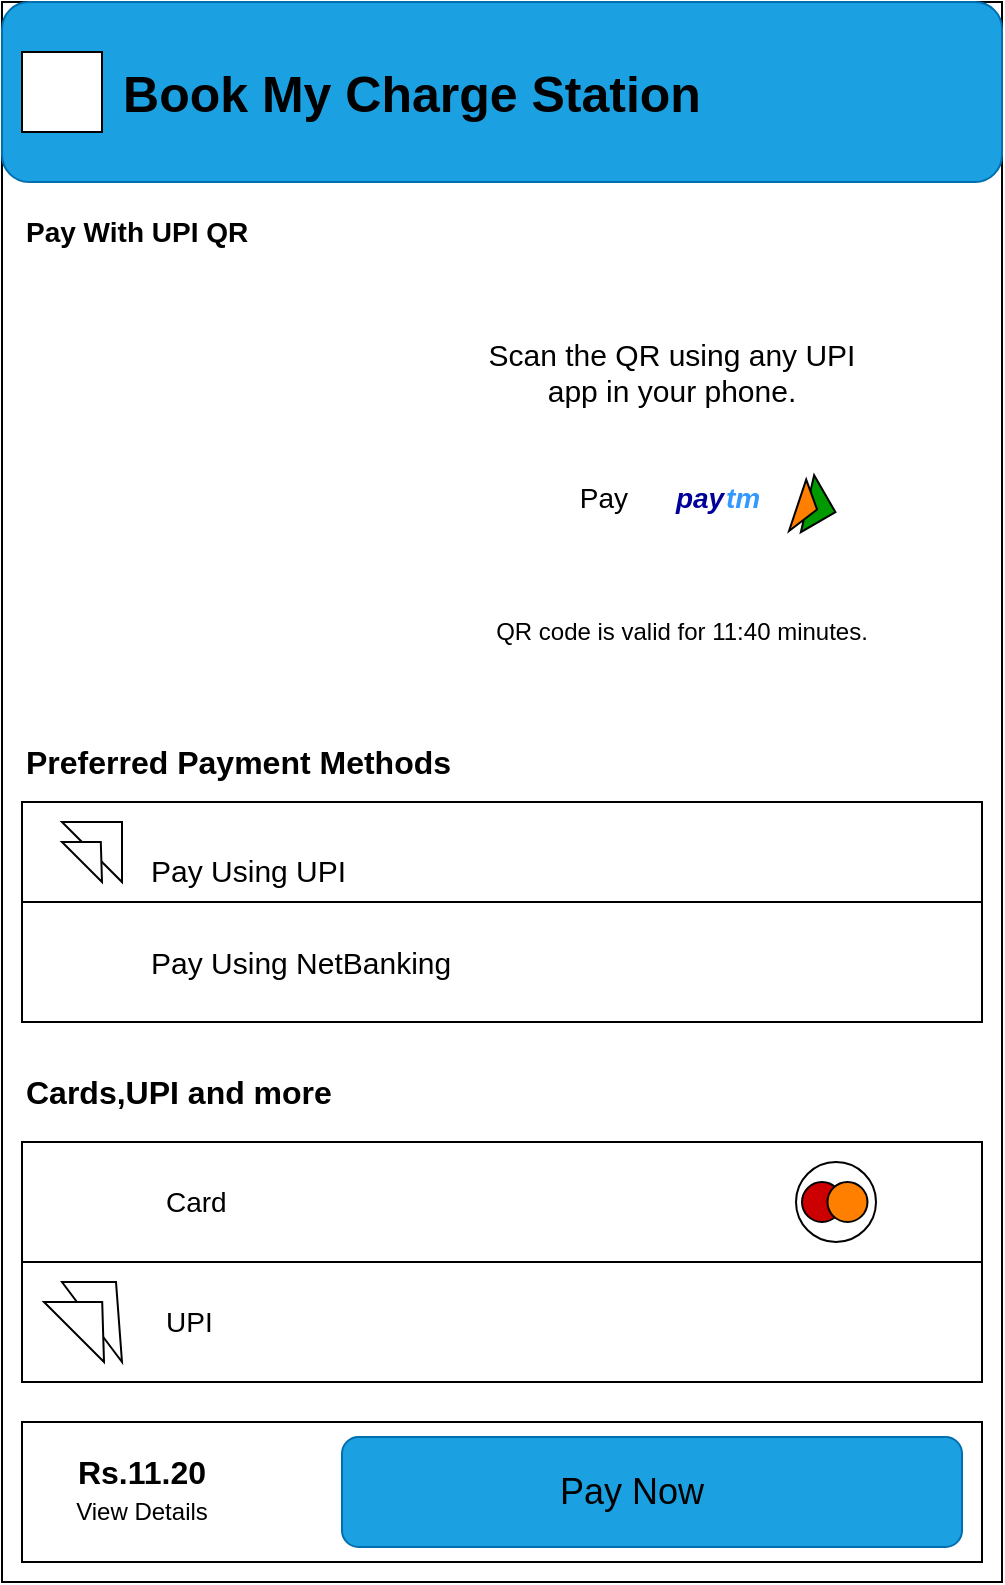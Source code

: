 <mxfile version="22.1.0" type="google">
  <diagram name="Page-1" id="yokKjzdQCmrrrxki9GaG">
    <mxGraphModel grid="1" page="1" gridSize="10" guides="1" tooltips="1" connect="1" arrows="1" fold="1" pageScale="1" pageWidth="850" pageHeight="1100" math="0" shadow="0">
      <root>
        <mxCell id="0" />
        <mxCell id="1" parent="0" />
        <mxCell id="OCLIUHsN4W2QwtC2IF-4-14" value="" style="rounded=0;whiteSpace=wrap;html=1;" vertex="1" parent="1">
          <mxGeometry x="180" y="490" width="500" height="790" as="geometry" />
        </mxCell>
        <mxCell id="OCLIUHsN4W2QwtC2IF-4-15" value="" style="rounded=1;whiteSpace=wrap;html=1;fillColor=#1ba1e2;fontColor=#ffffff;strokeColor=#006EAF;" vertex="1" parent="1">
          <mxGeometry x="180" y="490" width="500" height="90" as="geometry" />
        </mxCell>
        <mxCell id="OCLIUHsN4W2QwtC2IF-4-16" value="&lt;div style=&quot;font-size: 13px;&quot; align=&quot;left&quot;&gt;&lt;b&gt;&lt;font style=&quot;font-size: 25px;&quot;&gt;Book My Charge Station&lt;/font&gt;&lt;/b&gt;&lt;/div&gt;" style="text;html=1;strokeColor=none;fillColor=none;align=center;verticalAlign=middle;whiteSpace=wrap;rounded=0;" vertex="1" parent="1">
          <mxGeometry x="210" y="520" width="350" height="30" as="geometry" />
        </mxCell>
        <mxCell id="OCLIUHsN4W2QwtC2IF-4-17" value="" style="rounded=0;whiteSpace=wrap;html=1;" vertex="1" parent="1">
          <mxGeometry x="190" y="515" width="40" height="40" as="geometry" />
        </mxCell>
        <mxCell id="OCLIUHsN4W2QwtC2IF-4-18" value="" style="shape=image;html=1;verticalAlign=top;verticalLabelPosition=bottom;labelBackgroundColor=#ffffff;imageAspect=0;aspect=fixed;image=https://cdn4.iconfinder.com/data/icons/essentials-71/24/039_-_Cross-128.png" vertex="1" parent="1">
          <mxGeometry x="640" y="520" width="30" height="30" as="geometry" />
        </mxCell>
        <mxCell id="OCLIUHsN4W2QwtC2IF-4-19" value="&lt;div align=&quot;left&quot;&gt;&lt;b&gt;&lt;font style=&quot;font-size: 14px;&quot;&gt;Pay With UPI QR&lt;/font&gt;&lt;/b&gt;&lt;/div&gt;" style="text;html=1;strokeColor=none;fillColor=none;align=left;verticalAlign=middle;whiteSpace=wrap;rounded=0;" vertex="1" parent="1">
          <mxGeometry x="190" y="580" width="210" height="50" as="geometry" />
        </mxCell>
        <mxCell id="OCLIUHsN4W2QwtC2IF-4-21" value="" style="shape=image;html=1;verticalAlign=top;verticalLabelPosition=bottom;labelBackgroundColor=#ffffff;imageAspect=0;aspect=fixed;image=https://cdn1.iconfinder.com/data/icons/ionicons-outline-vol-2/512/qr-code-outline-128.png" vertex="1" parent="1">
          <mxGeometry x="200" y="640" width="170" height="170" as="geometry" />
        </mxCell>
        <mxCell id="OCLIUHsN4W2QwtC2IF-4-22" value="&lt;font style=&quot;font-size: 15px;&quot;&gt;Scan the QR using any UPI app in your phone.&lt;/font&gt;" style="text;html=1;strokeColor=none;fillColor=none;align=center;verticalAlign=middle;whiteSpace=wrap;rounded=0;" vertex="1" parent="1">
          <mxGeometry x="410" y="650" width="210" height="50" as="geometry" />
        </mxCell>
        <mxCell id="OCLIUHsN4W2QwtC2IF-4-23" value="QR code is valid for 11:40 minutes." style="text;html=1;strokeColor=none;fillColor=none;align=center;verticalAlign=middle;whiteSpace=wrap;rounded=0;" vertex="1" parent="1">
          <mxGeometry x="410" y="790" width="220" height="30" as="geometry" />
        </mxCell>
        <mxCell id="OCLIUHsN4W2QwtC2IF-4-24" value="&lt;div align=&quot;left&quot; style=&quot;font-size: 16px;&quot;&gt;&lt;b&gt;Preferred Payment Methods &lt;/b&gt;&lt;br&gt;&lt;/div&gt;" style="text;html=1;strokeColor=none;fillColor=none;align=left;verticalAlign=middle;whiteSpace=wrap;rounded=0;" vertex="1" parent="1">
          <mxGeometry x="190" y="850" width="480" height="40" as="geometry" />
        </mxCell>
        <mxCell id="OCLIUHsN4W2QwtC2IF-4-25" value="&lt;font style=&quot;font-size: 15px;&quot;&gt;&lt;br&gt;&lt;/font&gt;&lt;div style=&quot;font-size: 15px;&quot; align=&quot;left&quot;&gt;&lt;font style=&quot;font-size: 15px;&quot;&gt;&amp;nbsp;&amp;nbsp;&amp;nbsp;&amp;nbsp;&amp;nbsp;&amp;nbsp;&amp;nbsp;&amp;nbsp;&amp;nbsp;&amp;nbsp;&amp;nbsp;&amp;nbsp;&amp;nbsp;&amp;nbsp; Pay Using UPI&lt;/font&gt;&lt;/div&gt;" style="rounded=0;whiteSpace=wrap;html=1;align=left;" vertex="1" parent="1">
          <mxGeometry x="190" y="890" width="480" height="50" as="geometry" />
        </mxCell>
        <mxCell id="OCLIUHsN4W2QwtC2IF-4-27" value="&lt;div align=&quot;left&quot;&gt;&lt;font style=&quot;font-size: 15px;&quot;&gt;&amp;nbsp;&amp;nbsp;&amp;nbsp;&amp;nbsp;&amp;nbsp;&amp;nbsp;&amp;nbsp;&amp;nbsp;&amp;nbsp;&amp;nbsp;&amp;nbsp;&amp;nbsp;&amp;nbsp;&amp;nbsp; Pay Using NetBanking&lt;/font&gt;&lt;/div&gt;" style="rounded=0;whiteSpace=wrap;html=1;align=left;" vertex="1" parent="1">
          <mxGeometry x="190" y="940" width="480" height="60" as="geometry" />
        </mxCell>
        <mxCell id="OCLIUHsN4W2QwtC2IF-4-28" value="" style="shape=image;html=1;verticalAlign=top;verticalLabelPosition=bottom;labelBackgroundColor=#ffffff;imageAspect=0;aspect=fixed;image=https://cdn4.iconfinder.com/data/icons/48-bubbles/48/04.Bank-128.png" vertex="1" parent="1">
          <mxGeometry x="200" y="950" width="40" height="40" as="geometry" />
        </mxCell>
        <mxCell id="OCLIUHsN4W2QwtC2IF-4-29" value="" style="verticalLabelPosition=bottom;verticalAlign=top;html=1;shape=mxgraph.basic.obtuse_triangle;dx=0;direction=west;" vertex="1" parent="1">
          <mxGeometry x="210" y="900" width="30" height="30" as="geometry" />
        </mxCell>
        <mxCell id="OCLIUHsN4W2QwtC2IF-4-30" value="" style="verticalLabelPosition=bottom;verticalAlign=top;html=1;shape=mxgraph.basic.obtuse_triangle;dx=0.03;direction=west;" vertex="1" parent="1">
          <mxGeometry x="210" y="910" width="20" height="20" as="geometry" />
        </mxCell>
        <mxCell id="OCLIUHsN4W2QwtC2IF-4-34" value="&lt;div style=&quot;font-size: 13px;&quot; align=&quot;left&quot;&gt;&lt;b&gt;&lt;font style=&quot;font-size: 16px;&quot;&gt;Cards,UPI and more&lt;/font&gt;&lt;/b&gt;&lt;/div&gt;" style="text;html=1;strokeColor=none;fillColor=none;align=left;verticalAlign=middle;whiteSpace=wrap;rounded=0;" vertex="1" parent="1">
          <mxGeometry x="190" y="1020" width="220" height="30" as="geometry" />
        </mxCell>
        <mxCell id="OCLIUHsN4W2QwtC2IF-4-35" value="" style="rounded=0;whiteSpace=wrap;html=1;" vertex="1" parent="1">
          <mxGeometry x="190" y="1060" width="480" height="60" as="geometry" />
        </mxCell>
        <mxCell id="OCLIUHsN4W2QwtC2IF-4-36" value="" style="rounded=0;whiteSpace=wrap;html=1;" vertex="1" parent="1">
          <mxGeometry x="190" y="1120" width="480" height="60" as="geometry" />
        </mxCell>
        <mxCell id="OCLIUHsN4W2QwtC2IF-4-37" value="" style="shape=image;html=1;verticalAlign=top;verticalLabelPosition=bottom;labelBackgroundColor=#ffffff;imageAspect=0;aspect=fixed;image=https://cdn1.iconfinder.com/data/icons/icons-for-a-site-1/64/advantage_payment_way-128.png" vertex="1" parent="1">
          <mxGeometry x="201" y="1066" width="48" height="48" as="geometry" />
        </mxCell>
        <mxCell id="OCLIUHsN4W2QwtC2IF-4-38" value="&lt;div style=&quot;font-size: 13px;&quot; align=&quot;left&quot;&gt;&lt;font style=&quot;font-size: 14px;&quot;&gt;Card&lt;/font&gt;&lt;/div&gt;" style="text;html=1;strokeColor=none;fillColor=none;align=left;verticalAlign=middle;whiteSpace=wrap;rounded=0;" vertex="1" parent="1">
          <mxGeometry x="260" y="1075" width="140" height="30" as="geometry" />
        </mxCell>
        <mxCell id="OCLIUHsN4W2QwtC2IF-4-39" value="" style="verticalLabelPosition=bottom;verticalAlign=top;html=1;shape=mxgraph.basic.obtuse_triangle;dx=0.1;direction=west;" vertex="1" parent="1">
          <mxGeometry x="210" y="1130" width="30" height="40" as="geometry" />
        </mxCell>
        <mxCell id="OCLIUHsN4W2QwtC2IF-4-41" value="" style="verticalLabelPosition=bottom;verticalAlign=top;html=1;shape=mxgraph.basic.obtuse_triangle;dx=0.03;direction=west;" vertex="1" parent="1">
          <mxGeometry x="201" y="1140" width="30" height="30" as="geometry" />
        </mxCell>
        <mxCell id="OCLIUHsN4W2QwtC2IF-4-42" value="&lt;div align=&quot;left&quot;&gt;&lt;font style=&quot;font-size: 14px;&quot;&gt;UPI&lt;/font&gt;&lt;/div&gt;" style="text;html=1;strokeColor=none;fillColor=none;align=left;verticalAlign=middle;whiteSpace=wrap;rounded=0;" vertex="1" parent="1">
          <mxGeometry x="260" y="1135" width="60" height="30" as="geometry" />
        </mxCell>
        <mxCell id="OCLIUHsN4W2QwtC2IF-4-43" value="" style="rounded=0;whiteSpace=wrap;html=1;" vertex="1" parent="1">
          <mxGeometry x="190" y="1200" width="480" height="70" as="geometry" />
        </mxCell>
        <mxCell id="OCLIUHsN4W2QwtC2IF-4-44" value="&lt;b&gt;&lt;font style=&quot;font-size: 16px;&quot;&gt;Rs.11.20&lt;/font&gt;&lt;/b&gt;" style="text;html=1;strokeColor=none;fillColor=none;align=center;verticalAlign=middle;whiteSpace=wrap;rounded=0;" vertex="1" parent="1">
          <mxGeometry x="210" y="1210" width="80" height="30" as="geometry" />
        </mxCell>
        <mxCell id="OCLIUHsN4W2QwtC2IF-4-45" value="View Details" style="text;html=1;strokeColor=none;fillColor=none;align=center;verticalAlign=middle;whiteSpace=wrap;rounded=0;" vertex="1" parent="1">
          <mxGeometry x="205" y="1230" width="90" height="30" as="geometry" />
        </mxCell>
        <mxCell id="OCLIUHsN4W2QwtC2IF-4-49" value="" style="rounded=1;whiteSpace=wrap;html=1;labelBackgroundColor=default;fillColor=#1ba1e2;fontColor=#ffffff;strokeColor=#006EAF;" vertex="1" parent="1">
          <mxGeometry x="350" y="1207.5" width="310" height="55" as="geometry" />
        </mxCell>
        <mxCell id="OCLIUHsN4W2QwtC2IF-4-50" value="&lt;font style=&quot;font-size: 18px;&quot;&gt;Pay Now&lt;/font&gt;" style="text;html=1;strokeColor=none;fillColor=none;align=center;verticalAlign=middle;whiteSpace=wrap;rounded=0;" vertex="1" parent="1">
          <mxGeometry x="420" y="1225" width="150" height="20" as="geometry" />
        </mxCell>
        <mxCell id="OCLIUHsN4W2QwtC2IF-4-51" value="&lt;div style=&quot;font-size: 14px;&quot; align=&quot;left&quot;&gt;&lt;br&gt;&lt;/div&gt;" style="text;html=1;align=center;verticalAlign=middle;whiteSpace=wrap;rounded=0;fillColor=default;fontColor=#3333FF;" vertex="1" parent="1">
          <mxGeometry x="500" y="720" width="60" height="30" as="geometry" />
        </mxCell>
        <mxCell id="OCLIUHsN4W2QwtC2IF-4-52" value="&lt;font color=&quot;#000099&quot;&gt;&lt;i&gt;pay&lt;/i&gt;&lt;/font&gt;" style="text;html=1;strokeColor=none;fillColor=none;align=center;verticalAlign=middle;whiteSpace=wrap;rounded=0;fontSize=14;fontStyle=1;fontColor=#3333FF;" vertex="1" parent="1">
          <mxGeometry x="499" y="723" width="60" height="30" as="geometry" />
        </mxCell>
        <mxCell id="OCLIUHsN4W2QwtC2IF-4-53" value="&lt;font style=&quot;font-size: 14px;&quot;&gt;tm&lt;/font&gt;" style="text;html=1;strokeColor=none;fillColor=none;align=left;verticalAlign=middle;whiteSpace=wrap;rounded=0;fontColor=#3399FF;fontStyle=3" vertex="1" parent="1">
          <mxGeometry x="540" y="723" width="60" height="30" as="geometry" />
        </mxCell>
        <mxCell id="OCLIUHsN4W2QwtC2IF-4-54" value="" style="verticalLabelPosition=bottom;verticalAlign=top;html=1;shape=mxgraph.basic.obtuse_triangle;dx=0;direction=north;rotation=-30;fontColor=#009900;fillColor=#009900;" vertex="1" parent="1">
          <mxGeometry x="572.74" y="730.22" width="20" height="21.32" as="geometry" />
        </mxCell>
        <mxCell id="OCLIUHsN4W2QwtC2IF-4-56" value="" style="verticalLabelPosition=bottom;verticalAlign=top;html=1;shape=mxgraph.basic.obtuse_triangle;dx=0.25;rotation=-110;fillColor=#FF8000;" vertex="1" parent="1">
          <mxGeometry x="567.22" y="733.23" width="21.18" height="16.84" as="geometry" />
        </mxCell>
        <mxCell id="OCLIUHsN4W2QwtC2IF-4-65" value="&lt;div style=&quot;font-size: 13px;&quot; align=&quot;right&quot;&gt;&lt;font style=&quot;font-size: 14px;&quot;&gt;Pay&lt;/font&gt;&lt;/div&gt;" style="text;html=1;strokeColor=none;fillColor=none;align=right;verticalAlign=middle;whiteSpace=wrap;rounded=0;" vertex="1" parent="1">
          <mxGeometry x="365" y="718" width="130" height="40" as="geometry" />
        </mxCell>
        <mxCell id="OCLIUHsN4W2QwtC2IF-4-66" value="" style="shape=image;html=1;verticalAlign=top;verticalLabelPosition=bottom;labelBackgroundColor=#ffffff;imageAspect=0;aspect=fixed;image=https://cdn4.iconfinder.com/data/icons/socialcones/508/Google-128.png" vertex="1" parent="1">
          <mxGeometry x="440" y="720" width="30" height="30" as="geometry" />
        </mxCell>
        <mxCell id="OCLIUHsN4W2QwtC2IF-4-67" value="" style="ellipse;whiteSpace=wrap;html=1;aspect=fixed;" vertex="1" parent="1">
          <mxGeometry x="577" y="1070" width="40" height="40" as="geometry" />
        </mxCell>
        <mxCell id="OCLIUHsN4W2QwtC2IF-4-68" value="" style="shape=image;html=1;verticalAlign=top;verticalLabelPosition=bottom;labelBackgroundColor=#ffffff;imageAspect=0;aspect=fixed;image=https://cdn0.iconfinder.com/data/icons/credit-card-debit-card-payment-PNG/80/Visa-Straight.png" vertex="1" parent="1">
          <mxGeometry x="537" y="1066" width="48" height="48" as="geometry" />
        </mxCell>
        <mxCell id="OCLIUHsN4W2QwtC2IF-4-70" value="" style="ellipse;whiteSpace=wrap;html=1;aspect=fixed;fillColor=#CC0000;" vertex="1" parent="1">
          <mxGeometry x="580" y="1080" width="20" height="20" as="geometry" />
        </mxCell>
        <mxCell id="OCLIUHsN4W2QwtC2IF-4-71" value="" style="ellipse;whiteSpace=wrap;html=1;aspect=fixed;fillColor=#FF8000;" vertex="1" parent="1">
          <mxGeometry x="592.74" y="1080" width="20" height="20" as="geometry" />
        </mxCell>
      </root>
    </mxGraphModel>
  </diagram>
</mxfile>

